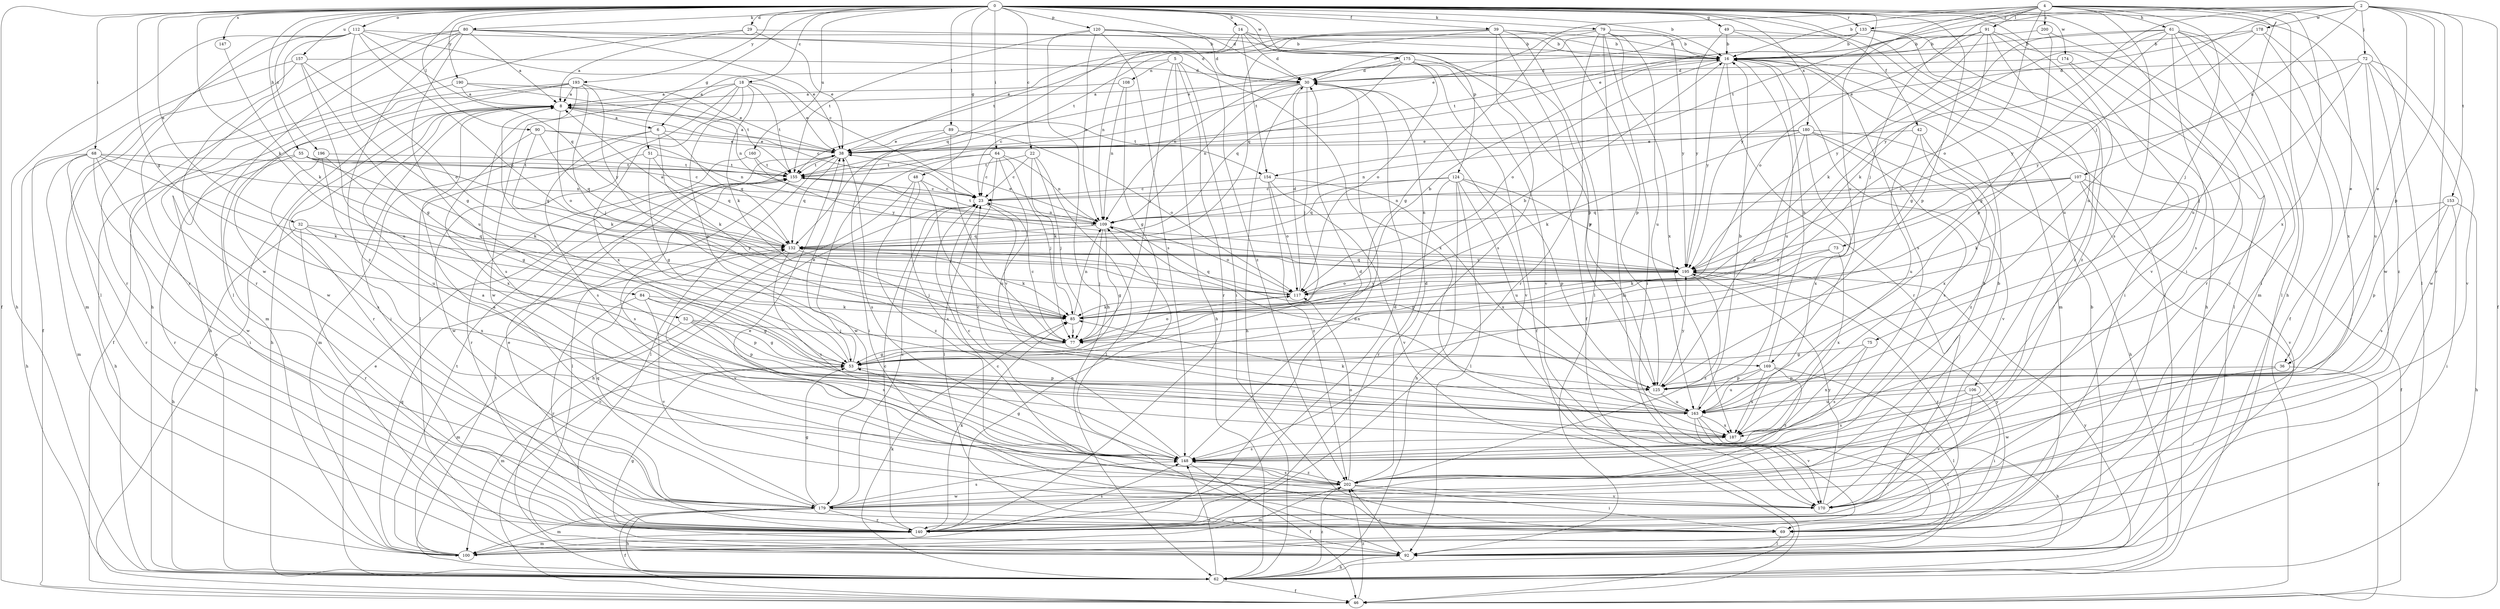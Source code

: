 strict digraph  {
0;
2;
4;
5;
6;
8;
14;
16;
18;
22;
23;
29;
30;
32;
36;
38;
39;
42;
46;
48;
49;
51;
52;
53;
55;
61;
62;
64;
68;
69;
72;
73;
75;
77;
79;
80;
84;
85;
89;
90;
91;
92;
100;
106;
107;
108;
109;
112;
117;
120;
124;
125;
132;
133;
140;
147;
148;
153;
154;
155;
157;
160;
163;
169;
170;
174;
175;
178;
179;
180;
187;
190;
193;
195;
196;
200;
202;
0 -> 14  [label=b];
0 -> 16  [label=b];
0 -> 18  [label=c];
0 -> 22  [label=c];
0 -> 29  [label=d];
0 -> 30  [label=d];
0 -> 32  [label=e];
0 -> 36  [label=e];
0 -> 39  [label=f];
0 -> 42  [label=f];
0 -> 46  [label=f];
0 -> 48  [label=g];
0 -> 49  [label=g];
0 -> 51  [label=g];
0 -> 52  [label=g];
0 -> 55  [label=h];
0 -> 64  [label=i];
0 -> 68  [label=i];
0 -> 69  [label=i];
0 -> 79  [label=k];
0 -> 80  [label=k];
0 -> 84  [label=k];
0 -> 89  [label=l];
0 -> 90  [label=l];
0 -> 106  [label=n];
0 -> 112  [label=o];
0 -> 120  [label=p];
0 -> 124  [label=p];
0 -> 125  [label=p];
0 -> 133  [label=r];
0 -> 147  [label=s];
0 -> 157  [label=u];
0 -> 160  [label=u];
0 -> 163  [label=u];
0 -> 169  [label=v];
0 -> 174  [label=w];
0 -> 175  [label=w];
0 -> 180  [label=x];
0 -> 190  [label=y];
0 -> 193  [label=y];
0 -> 196  [label=z];
2 -> 36  [label=e];
2 -> 38  [label=e];
2 -> 46  [label=f];
2 -> 72  [label=j];
2 -> 73  [label=j];
2 -> 107  [label=n];
2 -> 125  [label=p];
2 -> 133  [label=r];
2 -> 140  [label=r];
2 -> 153  [label=t];
2 -> 178  [label=w];
2 -> 195  [label=y];
4 -> 16  [label=b];
4 -> 38  [label=e];
4 -> 61  [label=h];
4 -> 62  [label=h];
4 -> 75  [label=j];
4 -> 77  [label=j];
4 -> 91  [label=l];
4 -> 92  [label=l];
4 -> 117  [label=o];
4 -> 148  [label=s];
4 -> 154  [label=t];
4 -> 163  [label=u];
4 -> 187  [label=x];
4 -> 195  [label=y];
4 -> 200  [label=z];
5 -> 6  [label=a];
5 -> 62  [label=h];
5 -> 69  [label=i];
5 -> 77  [label=j];
5 -> 108  [label=n];
5 -> 140  [label=r];
5 -> 187  [label=x];
6 -> 38  [label=e];
6 -> 85  [label=k];
6 -> 100  [label=m];
6 -> 132  [label=q];
6 -> 148  [label=s];
8 -> 6  [label=a];
8 -> 23  [label=c];
8 -> 62  [label=h];
8 -> 69  [label=i];
8 -> 117  [label=o];
8 -> 140  [label=r];
8 -> 154  [label=t];
14 -> 16  [label=b];
14 -> 30  [label=d];
14 -> 109  [label=n];
14 -> 125  [label=p];
14 -> 132  [label=q];
14 -> 154  [label=t];
16 -> 30  [label=d];
16 -> 100  [label=m];
16 -> 117  [label=o];
16 -> 140  [label=r];
16 -> 163  [label=u];
16 -> 195  [label=y];
18 -> 8  [label=a];
18 -> 38  [label=e];
18 -> 85  [label=k];
18 -> 92  [label=l];
18 -> 125  [label=p];
18 -> 155  [label=t];
18 -> 179  [label=w];
18 -> 187  [label=x];
22 -> 23  [label=c];
22 -> 77  [label=j];
22 -> 85  [label=k];
22 -> 92  [label=l];
22 -> 155  [label=t];
23 -> 109  [label=n];
23 -> 169  [label=v];
29 -> 8  [label=a];
29 -> 16  [label=b];
29 -> 38  [label=e];
29 -> 140  [label=r];
30 -> 8  [label=a];
30 -> 23  [label=c];
30 -> 62  [label=h];
30 -> 77  [label=j];
30 -> 109  [label=n];
30 -> 170  [label=v];
32 -> 62  [label=h];
32 -> 132  [label=q];
32 -> 140  [label=r];
32 -> 187  [label=x];
32 -> 195  [label=y];
36 -> 46  [label=f];
36 -> 125  [label=p];
36 -> 179  [label=w];
38 -> 8  [label=a];
38 -> 92  [label=l];
38 -> 132  [label=q];
38 -> 148  [label=s];
38 -> 155  [label=t];
39 -> 16  [label=b];
39 -> 38  [label=e];
39 -> 46  [label=f];
39 -> 92  [label=l];
39 -> 125  [label=p];
39 -> 132  [label=q];
39 -> 148  [label=s];
39 -> 155  [label=t];
42 -> 38  [label=e];
42 -> 163  [label=u];
42 -> 187  [label=x];
42 -> 202  [label=z];
46 -> 8  [label=a];
46 -> 23  [label=c];
46 -> 202  [label=z];
48 -> 23  [label=c];
48 -> 62  [label=h];
48 -> 77  [label=j];
48 -> 148  [label=s];
48 -> 202  [label=z];
49 -> 16  [label=b];
49 -> 92  [label=l];
49 -> 148  [label=s];
49 -> 195  [label=y];
51 -> 53  [label=g];
51 -> 132  [label=q];
51 -> 155  [label=t];
51 -> 179  [label=w];
52 -> 53  [label=g];
52 -> 77  [label=j];
52 -> 100  [label=m];
52 -> 125  [label=p];
52 -> 148  [label=s];
53 -> 8  [label=a];
53 -> 38  [label=e];
53 -> 100  [label=m];
53 -> 125  [label=p];
55 -> 23  [label=c];
55 -> 62  [label=h];
55 -> 85  [label=k];
55 -> 132  [label=q];
55 -> 140  [label=r];
55 -> 155  [label=t];
61 -> 16  [label=b];
61 -> 46  [label=f];
61 -> 53  [label=g];
61 -> 69  [label=i];
61 -> 85  [label=k];
61 -> 92  [label=l];
61 -> 140  [label=r];
61 -> 148  [label=s];
61 -> 195  [label=y];
62 -> 38  [label=e];
62 -> 46  [label=f];
62 -> 85  [label=k];
62 -> 148  [label=s];
62 -> 155  [label=t];
62 -> 195  [label=y];
62 -> 202  [label=z];
64 -> 23  [label=c];
64 -> 77  [label=j];
64 -> 92  [label=l];
64 -> 109  [label=n];
64 -> 155  [label=t];
64 -> 163  [label=u];
64 -> 179  [label=w];
68 -> 62  [label=h];
68 -> 69  [label=i];
68 -> 85  [label=k];
68 -> 100  [label=m];
68 -> 109  [label=n];
68 -> 140  [label=r];
68 -> 155  [label=t];
68 -> 179  [label=w];
69 -> 23  [label=c];
69 -> 92  [label=l];
69 -> 195  [label=y];
72 -> 30  [label=d];
72 -> 77  [label=j];
72 -> 163  [label=u];
72 -> 170  [label=v];
72 -> 179  [label=w];
72 -> 195  [label=y];
72 -> 202  [label=z];
73 -> 85  [label=k];
73 -> 187  [label=x];
73 -> 195  [label=y];
75 -> 53  [label=g];
75 -> 148  [label=s];
75 -> 187  [label=x];
77 -> 16  [label=b];
77 -> 23  [label=c];
77 -> 53  [label=g];
77 -> 117  [label=o];
79 -> 16  [label=b];
79 -> 53  [label=g];
79 -> 69  [label=i];
79 -> 100  [label=m];
79 -> 140  [label=r];
79 -> 155  [label=t];
79 -> 163  [label=u];
79 -> 187  [label=x];
79 -> 195  [label=y];
80 -> 8  [label=a];
80 -> 16  [label=b];
80 -> 30  [label=d];
80 -> 38  [label=e];
80 -> 62  [label=h];
80 -> 92  [label=l];
80 -> 140  [label=r];
80 -> 163  [label=u];
80 -> 202  [label=z];
84 -> 53  [label=g];
84 -> 85  [label=k];
84 -> 125  [label=p];
84 -> 140  [label=r];
84 -> 170  [label=v];
85 -> 16  [label=b];
85 -> 77  [label=j];
85 -> 109  [label=n];
89 -> 38  [label=e];
89 -> 69  [label=i];
89 -> 77  [label=j];
89 -> 117  [label=o];
90 -> 38  [label=e];
90 -> 85  [label=k];
90 -> 109  [label=n];
90 -> 132  [label=q];
90 -> 187  [label=x];
91 -> 16  [label=b];
91 -> 53  [label=g];
91 -> 85  [label=k];
91 -> 117  [label=o];
91 -> 140  [label=r];
91 -> 155  [label=t];
91 -> 170  [label=v];
91 -> 202  [label=z];
92 -> 16  [label=b];
92 -> 53  [label=g];
92 -> 62  [label=h];
92 -> 202  [label=z];
100 -> 30  [label=d];
100 -> 132  [label=q];
100 -> 155  [label=t];
106 -> 69  [label=i];
106 -> 148  [label=s];
106 -> 163  [label=u];
106 -> 170  [label=v];
107 -> 23  [label=c];
107 -> 46  [label=f];
107 -> 85  [label=k];
107 -> 109  [label=n];
107 -> 132  [label=q];
107 -> 140  [label=r];
107 -> 170  [label=v];
108 -> 8  [label=a];
108 -> 53  [label=g];
108 -> 109  [label=n];
109 -> 38  [label=e];
109 -> 53  [label=g];
109 -> 77  [label=j];
109 -> 117  [label=o];
109 -> 125  [label=p];
109 -> 132  [label=q];
109 -> 155  [label=t];
112 -> 16  [label=b];
112 -> 23  [label=c];
112 -> 53  [label=g];
112 -> 62  [label=h];
112 -> 92  [label=l];
112 -> 117  [label=o];
112 -> 132  [label=q];
112 -> 140  [label=r];
112 -> 179  [label=w];
117 -> 30  [label=d];
117 -> 85  [label=k];
117 -> 132  [label=q];
117 -> 195  [label=y];
120 -> 16  [label=b];
120 -> 30  [label=d];
120 -> 62  [label=h];
120 -> 109  [label=n];
120 -> 148  [label=s];
120 -> 155  [label=t];
120 -> 202  [label=z];
124 -> 23  [label=c];
124 -> 62  [label=h];
124 -> 92  [label=l];
124 -> 125  [label=p];
124 -> 132  [label=q];
124 -> 140  [label=r];
124 -> 163  [label=u];
124 -> 195  [label=y];
125 -> 163  [label=u];
125 -> 195  [label=y];
132 -> 8  [label=a];
132 -> 77  [label=j];
132 -> 85  [label=k];
132 -> 148  [label=s];
132 -> 170  [label=v];
132 -> 195  [label=y];
133 -> 16  [label=b];
133 -> 30  [label=d];
133 -> 38  [label=e];
133 -> 62  [label=h];
133 -> 202  [label=z];
140 -> 23  [label=c];
140 -> 30  [label=d];
140 -> 38  [label=e];
140 -> 85  [label=k];
140 -> 100  [label=m];
140 -> 109  [label=n];
140 -> 148  [label=s];
147 -> 85  [label=k];
148 -> 23  [label=c];
148 -> 30  [label=d];
148 -> 46  [label=f];
148 -> 53  [label=g];
148 -> 202  [label=z];
153 -> 62  [label=h];
153 -> 69  [label=i];
153 -> 109  [label=n];
153 -> 125  [label=p];
153 -> 148  [label=s];
154 -> 23  [label=c];
154 -> 117  [label=o];
154 -> 170  [label=v];
154 -> 187  [label=x];
154 -> 202  [label=z];
155 -> 23  [label=c];
155 -> 92  [label=l];
155 -> 148  [label=s];
157 -> 30  [label=d];
157 -> 46  [label=f];
157 -> 53  [label=g];
157 -> 100  [label=m];
157 -> 117  [label=o];
157 -> 163  [label=u];
160 -> 140  [label=r];
160 -> 155  [label=t];
160 -> 195  [label=y];
163 -> 16  [label=b];
163 -> 23  [label=c];
163 -> 62  [label=h];
163 -> 85  [label=k];
163 -> 92  [label=l];
163 -> 109  [label=n];
163 -> 170  [label=v];
163 -> 187  [label=x];
169 -> 16  [label=b];
169 -> 92  [label=l];
169 -> 125  [label=p];
169 -> 163  [label=u];
169 -> 187  [label=x];
169 -> 202  [label=z];
170 -> 8  [label=a];
170 -> 16  [label=b];
170 -> 38  [label=e];
170 -> 195  [label=y];
174 -> 30  [label=d];
174 -> 69  [label=i];
174 -> 92  [label=l];
175 -> 30  [label=d];
175 -> 46  [label=f];
175 -> 109  [label=n];
175 -> 117  [label=o];
175 -> 125  [label=p];
175 -> 132  [label=q];
175 -> 170  [label=v];
178 -> 16  [label=b];
178 -> 38  [label=e];
178 -> 179  [label=w];
178 -> 187  [label=x];
178 -> 195  [label=y];
179 -> 16  [label=b];
179 -> 23  [label=c];
179 -> 46  [label=f];
179 -> 53  [label=g];
179 -> 62  [label=h];
179 -> 69  [label=i];
179 -> 100  [label=m];
179 -> 132  [label=q];
179 -> 140  [label=r];
179 -> 148  [label=s];
180 -> 38  [label=e];
180 -> 62  [label=h];
180 -> 85  [label=k];
180 -> 109  [label=n];
180 -> 125  [label=p];
180 -> 148  [label=s];
180 -> 170  [label=v];
180 -> 187  [label=x];
187 -> 148  [label=s];
190 -> 8  [label=a];
190 -> 38  [label=e];
190 -> 46  [label=f];
190 -> 109  [label=n];
193 -> 8  [label=a];
193 -> 62  [label=h];
193 -> 77  [label=j];
193 -> 100  [label=m];
193 -> 148  [label=s];
193 -> 155  [label=t];
193 -> 179  [label=w];
193 -> 195  [label=y];
195 -> 117  [label=o];
195 -> 132  [label=q];
195 -> 140  [label=r];
195 -> 155  [label=t];
195 -> 202  [label=z];
196 -> 53  [label=g];
196 -> 148  [label=s];
196 -> 155  [label=t];
196 -> 163  [label=u];
200 -> 16  [label=b];
200 -> 100  [label=m];
200 -> 125  [label=p];
202 -> 8  [label=a];
202 -> 30  [label=d];
202 -> 69  [label=i];
202 -> 100  [label=m];
202 -> 117  [label=o];
202 -> 148  [label=s];
202 -> 170  [label=v];
202 -> 179  [label=w];
}
